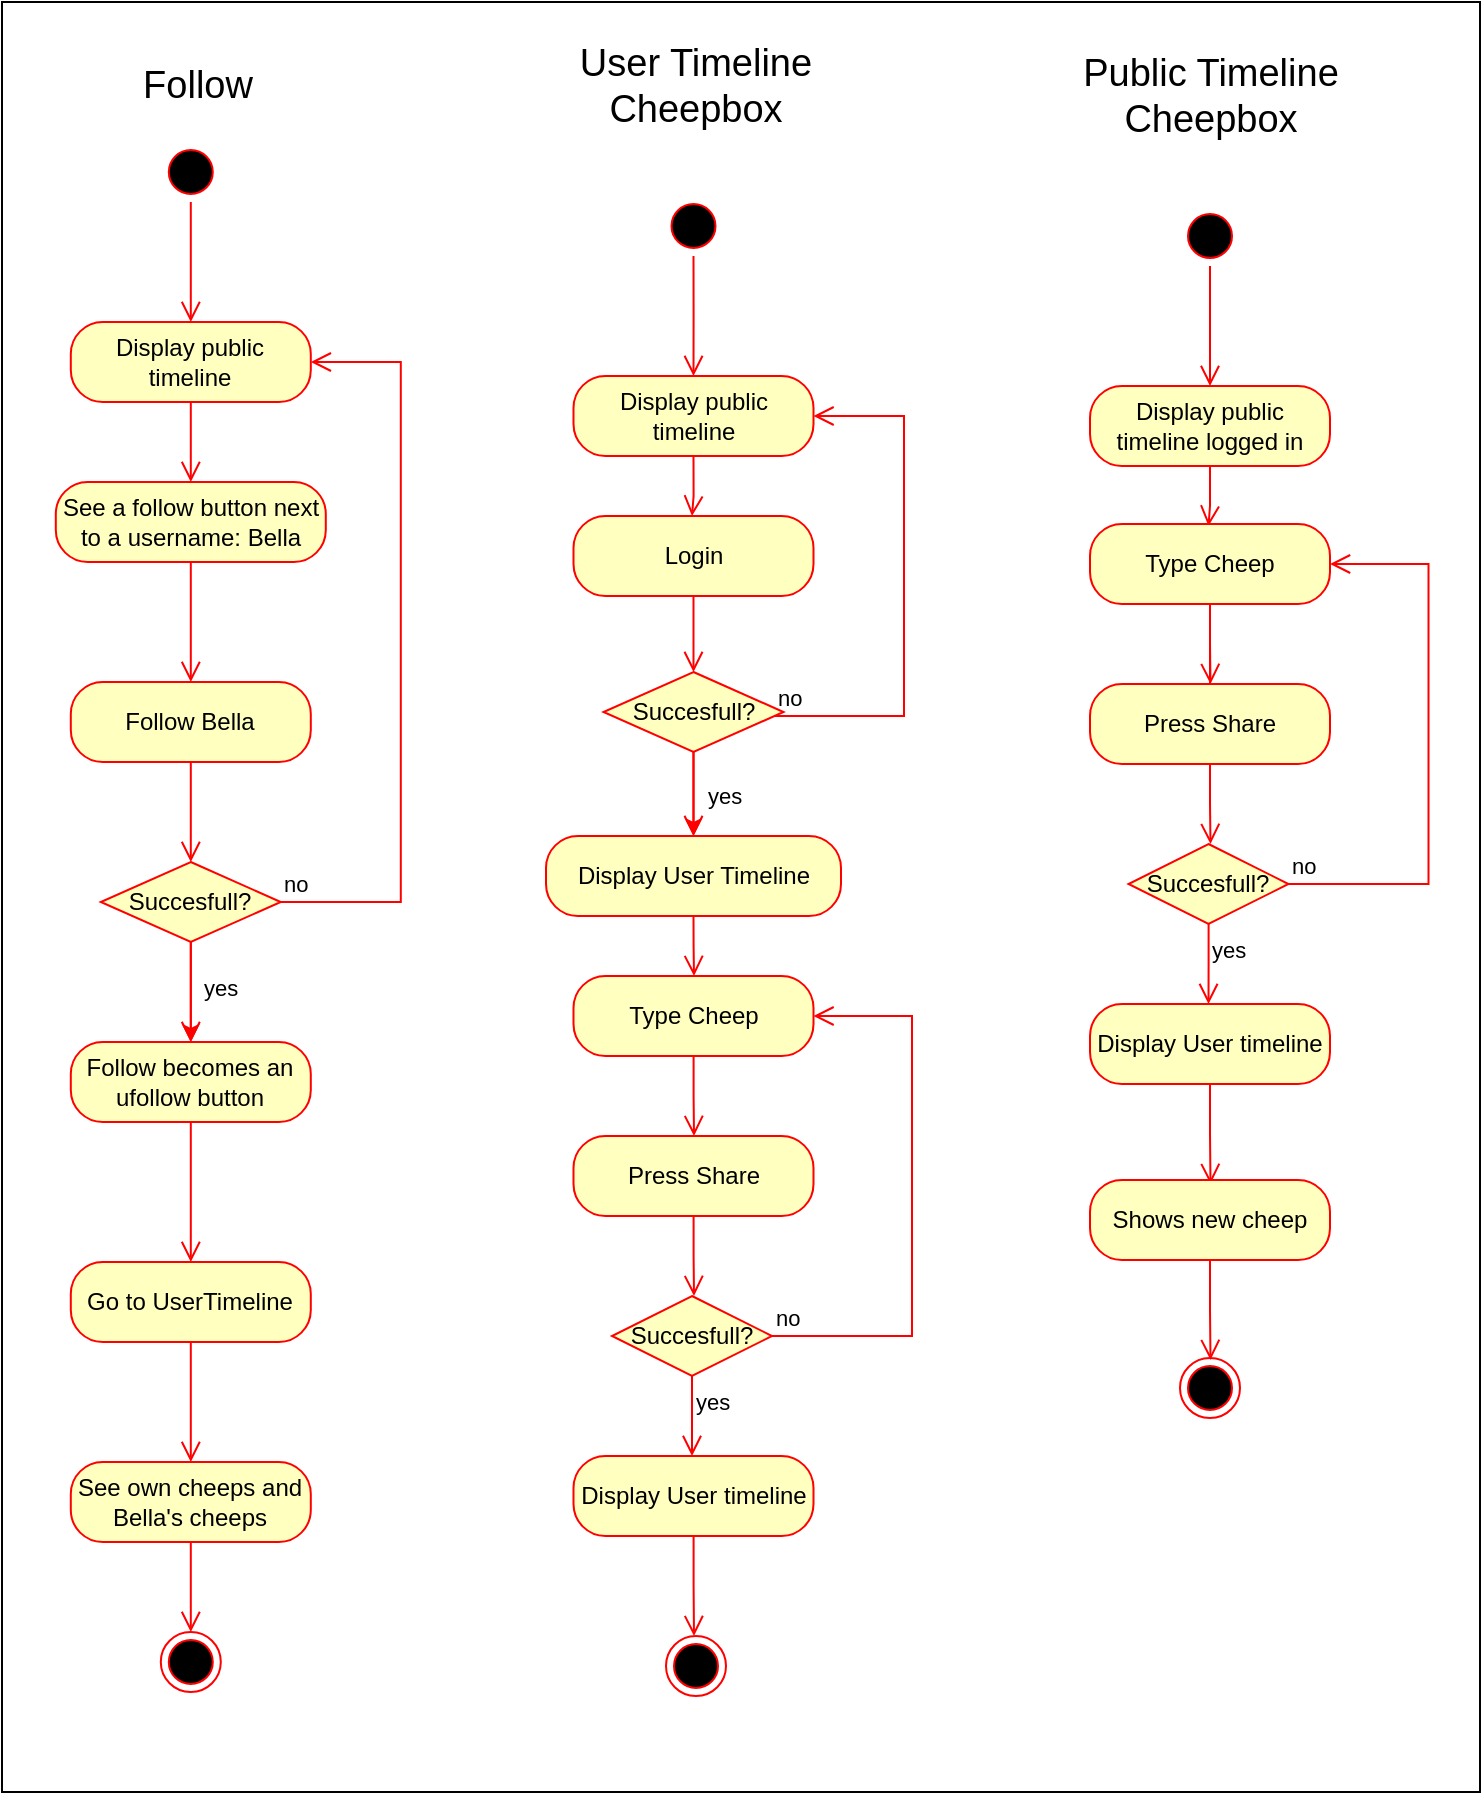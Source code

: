 <mxfile scale="1" border="15">
    <diagram id="T1P9fpR9Zt5OswFBoEtl" name="Page-1">
        <mxGraphModel dx="3357" dy="1423" grid="0" gridSize="10" guides="1" tooltips="1" connect="1" arrows="1" fold="1" page="1" pageScale="1" pageWidth="850" pageHeight="1100" background="#ffffff" math="0" shadow="0">
            <root>
                <mxCell id="0"/>
                <mxCell id="1" parent="0"/>
                <mxCell id="332" value="" style="rounded=0;whiteSpace=wrap;html=1;fontColor=#000000;fillColor=none;" parent="1" vertex="1">
                    <mxGeometry x="-1638" y="27" width="739" height="895" as="geometry"/>
                </mxCell>
                <mxCell id="162" value="" style="ellipse;html=1;shape=startState;fillColor=#000000;strokeColor=#ff0000;" parent="1" vertex="1">
                    <mxGeometry x="-1558.6" y="97" width="30" height="30" as="geometry"/>
                </mxCell>
                <mxCell id="163" value="" style="edgeStyle=orthogonalEdgeStyle;html=1;verticalAlign=bottom;endArrow=open;endSize=8;strokeColor=#ff0000;rounded=0;" parent="1" source="162" edge="1">
                    <mxGeometry relative="1" as="geometry">
                        <mxPoint x="-1543.6" y="187" as="targetPoint"/>
                    </mxGeometry>
                </mxCell>
                <mxCell id="164" style="edgeStyle=orthogonalEdgeStyle;rounded=0;orthogonalLoop=1;jettySize=auto;html=1;exitX=0.5;exitY=1;exitDx=0;exitDy=0;" parent="1" edge="1">
                    <mxGeometry relative="1" as="geometry">
                        <mxPoint x="-1543.6" y="237" as="sourcePoint"/>
                        <mxPoint x="-1543.6" y="237" as="targetPoint"/>
                    </mxGeometry>
                </mxCell>
                <mxCell id="165" value="Display public timeline" style="rounded=1;whiteSpace=wrap;html=1;arcSize=40;fontColor=#000000;fillColor=#ffffc0;strokeColor=#ff0000;" parent="1" vertex="1">
                    <mxGeometry x="-1603.6" y="187" width="120" height="40" as="geometry"/>
                </mxCell>
                <mxCell id="166" value="" style="edgeStyle=orthogonalEdgeStyle;html=1;verticalAlign=bottom;endArrow=open;endSize=8;strokeColor=#ff0000;rounded=0;exitX=0.5;exitY=1;exitDx=0;exitDy=0;" parent="1" source="165" edge="1">
                    <mxGeometry relative="1" as="geometry">
                        <mxPoint x="-1543.6" y="267" as="targetPoint"/>
                        <Array as="points">
                            <mxPoint x="-1543.6" y="247"/>
                            <mxPoint x="-1543.6" y="247"/>
                        </Array>
                    </mxGeometry>
                </mxCell>
                <mxCell id="167" style="edgeStyle=orthogonalEdgeStyle;rounded=0;orthogonalLoop=1;jettySize=auto;html=1;entryX=0.5;entryY=0;entryDx=0;entryDy=0;strokeColor=#FF0000;" parent="1" source="168" target="172" edge="1">
                    <mxGeometry relative="1" as="geometry"/>
                </mxCell>
                <mxCell id="168" value="Succesfull?&lt;br&gt;" style="rhombus;whiteSpace=wrap;html=1;fontColor=#000000;fillColor=#ffffc0;strokeColor=#ff0000;" parent="1" vertex="1">
                    <mxGeometry x="-1588.6" y="457" width="90" height="40" as="geometry"/>
                </mxCell>
                <mxCell id="169" value="no" style="edgeStyle=orthogonalEdgeStyle;html=1;align=left;verticalAlign=bottom;endArrow=open;endSize=8;strokeColor=#ff0000;rounded=0;entryX=1;entryY=0.5;entryDx=0;entryDy=0;fontColor=#000000;labelBackgroundColor=none;" parent="1" source="168" target="165" edge="1">
                    <mxGeometry x="-1" relative="1" as="geometry">
                        <mxPoint x="-1408.6" y="417" as="targetPoint"/>
                        <Array as="points">
                            <mxPoint x="-1438.6" y="477"/>
                            <mxPoint x="-1438.6" y="207"/>
                        </Array>
                    </mxGeometry>
                </mxCell>
                <mxCell id="170" value="Follow Bella" style="rounded=1;whiteSpace=wrap;html=1;arcSize=40;fontColor=#000000;fillColor=#ffffc0;strokeColor=#ff0000;" parent="1" vertex="1">
                    <mxGeometry x="-1603.6" y="367" width="120" height="40" as="geometry"/>
                </mxCell>
                <mxCell id="171" value="" style="edgeStyle=orthogonalEdgeStyle;html=1;verticalAlign=bottom;endArrow=open;endSize=8;strokeColor=#ff0000;rounded=0;exitX=0.5;exitY=1;exitDx=0;exitDy=0;" parent="1" edge="1">
                    <mxGeometry relative="1" as="geometry">
                        <mxPoint x="-1543.6" y="457" as="targetPoint"/>
                        <mxPoint x="-1540.541" y="407" as="sourcePoint"/>
                        <Array as="points">
                            <mxPoint x="-1543.6" y="427"/>
                            <mxPoint x="-1543.6" y="427"/>
                        </Array>
                    </mxGeometry>
                </mxCell>
                <mxCell id="172" value="Follow becomes an ufollow button" style="rounded=1;whiteSpace=wrap;html=1;arcSize=40;fontColor=#000000;fillColor=#ffffc0;strokeColor=#ff0000;" parent="1" vertex="1">
                    <mxGeometry x="-1603.6" y="547" width="120" height="40" as="geometry"/>
                </mxCell>
                <mxCell id="173" value="" style="edgeStyle=orthogonalEdgeStyle;html=1;verticalAlign=bottom;endArrow=open;endSize=8;strokeColor=#ff0000;rounded=0;" parent="1" source="172" edge="1">
                    <mxGeometry relative="1" as="geometry">
                        <mxPoint x="-1543.6" y="657" as="targetPoint"/>
                    </mxGeometry>
                </mxCell>
                <mxCell id="174" value="yes" style="edgeStyle=orthogonalEdgeStyle;html=1;align=left;verticalAlign=top;endArrow=open;endSize=8;strokeColor=#ff0000;rounded=0;entryX=0.5;entryY=0;entryDx=0;entryDy=0;exitX=0.5;exitY=1;exitDx=0;exitDy=0;labelBackgroundColor=none;fontColor=#000000;" parent="1" source="168" target="172" edge="1">
                    <mxGeometry x="-0.6" y="5" relative="1" as="geometry">
                        <mxPoint x="-1328.6" y="607" as="targetPoint"/>
                        <mxPoint x="-1328.6" y="547" as="sourcePoint"/>
                        <mxPoint as="offset"/>
                    </mxGeometry>
                </mxCell>
                <mxCell id="175" value="See a follow button next to a username: Bella" style="rounded=1;whiteSpace=wrap;html=1;arcSize=40;fontColor=#000000;fillColor=#ffffc0;strokeColor=#ff0000;" parent="1" vertex="1">
                    <mxGeometry x="-1611.1" y="267" width="135" height="40" as="geometry"/>
                </mxCell>
                <mxCell id="176" value="" style="edgeStyle=orthogonalEdgeStyle;html=1;verticalAlign=bottom;endArrow=open;endSize=8;strokeColor=#ff0000;rounded=0;" parent="1" source="175" edge="1">
                    <mxGeometry relative="1" as="geometry">
                        <mxPoint x="-1543.6" y="367" as="targetPoint"/>
                    </mxGeometry>
                </mxCell>
                <mxCell id="177" value="Go to UserTimeline" style="rounded=1;whiteSpace=wrap;html=1;arcSize=40;fontColor=#000000;fillColor=#ffffc0;strokeColor=#ff0000;" parent="1" vertex="1">
                    <mxGeometry x="-1603.6" y="657" width="120" height="40" as="geometry"/>
                </mxCell>
                <mxCell id="178" value="" style="edgeStyle=orthogonalEdgeStyle;html=1;verticalAlign=bottom;endArrow=open;endSize=8;strokeColor=#ff0000;rounded=0;" parent="1" source="177" edge="1">
                    <mxGeometry relative="1" as="geometry">
                        <mxPoint x="-1543.6" y="757" as="targetPoint"/>
                    </mxGeometry>
                </mxCell>
                <mxCell id="179" value="See own cheeps and Bella's cheeps" style="rounded=1;whiteSpace=wrap;html=1;arcSize=40;fontColor=#000000;fillColor=#ffffc0;strokeColor=#ff0000;" parent="1" vertex="1">
                    <mxGeometry x="-1603.6" y="757" width="120" height="40" as="geometry"/>
                </mxCell>
                <mxCell id="180" value="" style="edgeStyle=orthogonalEdgeStyle;html=1;verticalAlign=bottom;endArrow=open;endSize=8;strokeColor=#ff0000;rounded=0;" parent="1" source="179" target="181" edge="1">
                    <mxGeometry relative="1" as="geometry">
                        <mxPoint x="-1543.6" y="857" as="targetPoint"/>
                    </mxGeometry>
                </mxCell>
                <mxCell id="181" value="" style="ellipse;html=1;shape=endState;fillColor=#000000;strokeColor=#ff0000;" parent="1" vertex="1">
                    <mxGeometry x="-1558.6" y="842" width="30" height="30" as="geometry"/>
                </mxCell>
                <mxCell id="196" value="" style="ellipse;html=1;shape=startState;fillColor=#000000;strokeColor=#ff0000;" parent="1" vertex="1">
                    <mxGeometry x="-1049" y="129" width="30" height="30" as="geometry"/>
                </mxCell>
                <mxCell id="197" value="" style="edgeStyle=orthogonalEdgeStyle;html=1;verticalAlign=bottom;endArrow=open;endSize=8;strokeColor=#ff0000;rounded=0;" parent="1" source="196" edge="1">
                    <mxGeometry relative="1" as="geometry">
                        <mxPoint x="-1034.0" y="219" as="targetPoint"/>
                    </mxGeometry>
                </mxCell>
                <mxCell id="198" style="edgeStyle=orthogonalEdgeStyle;rounded=0;orthogonalLoop=1;jettySize=auto;html=1;exitX=0.5;exitY=1;exitDx=0;exitDy=0;" parent="1" edge="1">
                    <mxGeometry relative="1" as="geometry">
                        <mxPoint x="-1034.0" y="269" as="sourcePoint"/>
                        <mxPoint x="-1034.0" y="269" as="targetPoint"/>
                    </mxGeometry>
                </mxCell>
                <mxCell id="199" value="Display public timeline logged in" style="rounded=1;whiteSpace=wrap;html=1;arcSize=40;fontColor=#000000;fillColor=#ffffc0;strokeColor=#ff0000;" parent="1" vertex="1">
                    <mxGeometry x="-1094" y="219" width="120" height="40" as="geometry"/>
                </mxCell>
                <mxCell id="200" value="" style="edgeStyle=orthogonalEdgeStyle;html=1;verticalAlign=bottom;endArrow=open;endSize=8;strokeColor=#ff0000;rounded=0;exitX=0.5;exitY=1;exitDx=0;exitDy=0;" parent="1" source="199" edge="1">
                    <mxGeometry relative="1" as="geometry">
                        <mxPoint x="-1034.75" y="289" as="targetPoint"/>
                        <Array as="points">
                            <mxPoint x="-1034" y="279"/>
                            <mxPoint x="-1034" y="279"/>
                        </Array>
                    </mxGeometry>
                </mxCell>
                <mxCell id="207" value="" style="edgeStyle=orthogonalEdgeStyle;html=1;verticalAlign=bottom;endArrow=open;endSize=8;strokeColor=#ff0000;rounded=0;entryX=0.5;entryY=0;entryDx=0;entryDy=0;" parent="1" edge="1">
                    <mxGeometry relative="1" as="geometry">
                        <mxPoint x="-1034" y="399" as="targetPoint"/>
                        <mxPoint x="-1034" y="329" as="sourcePoint"/>
                    </mxGeometry>
                </mxCell>
                <mxCell id="208" value="Type Cheep" style="rounded=1;whiteSpace=wrap;html=1;arcSize=40;fontColor=#000000;fillColor=#ffffc0;strokeColor=#ff0000;" parent="1" vertex="1">
                    <mxGeometry x="-1094" y="288" width="120" height="40" as="geometry"/>
                </mxCell>
                <mxCell id="209" value="" style="edgeStyle=orthogonalEdgeStyle;html=1;verticalAlign=bottom;endArrow=open;endSize=8;strokeColor=#ff0000;rounded=0;" parent="1" source="208" edge="1">
                    <mxGeometry relative="1" as="geometry">
                        <mxPoint x="-1033.75" y="368" as="targetPoint"/>
                    </mxGeometry>
                </mxCell>
                <mxCell id="211" value="Press Share" style="rounded=1;whiteSpace=wrap;html=1;arcSize=40;fontColor=#000000;fillColor=#ffffc0;strokeColor=#ff0000;" parent="1" vertex="1">
                    <mxGeometry x="-1094" y="368" width="120" height="40" as="geometry"/>
                </mxCell>
                <mxCell id="212" value="" style="edgeStyle=orthogonalEdgeStyle;html=1;verticalAlign=bottom;endArrow=open;endSize=8;strokeColor=#ff0000;rounded=0;" parent="1" source="211" edge="1">
                    <mxGeometry relative="1" as="geometry">
                        <mxPoint x="-1033.75" y="448" as="targetPoint"/>
                    </mxGeometry>
                </mxCell>
                <mxCell id="213" value="Succesfull?" style="rhombus;whiteSpace=wrap;html=1;fontColor=#000000;fillColor=#ffffc0;strokeColor=#ff0000;" parent="1" vertex="1">
                    <mxGeometry x="-1074.75" y="448" width="80" height="40" as="geometry"/>
                </mxCell>
                <mxCell id="214" value="no" style="edgeStyle=orthogonalEdgeStyle;html=1;align=left;verticalAlign=bottom;endArrow=open;endSize=8;strokeColor=#ff0000;rounded=0;entryX=1;entryY=0.5;entryDx=0;entryDy=0;fontColor=#000000;labelBackgroundColor=none;" parent="1" source="213" target="208" edge="1">
                    <mxGeometry x="-1" relative="1" as="geometry">
                        <mxPoint x="-894.75" y="468" as="targetPoint"/>
                        <Array as="points">
                            <mxPoint x="-924.75" y="468"/>
                            <mxPoint x="-924.75" y="308"/>
                        </Array>
                    </mxGeometry>
                </mxCell>
                <mxCell id="215" value="yes" style="edgeStyle=orthogonalEdgeStyle;html=1;align=left;verticalAlign=top;endArrow=open;endSize=8;strokeColor=#ff0000;rounded=0;fontColor=#000000;labelBackgroundColor=none;" parent="1" source="213" edge="1">
                    <mxGeometry x="-1" relative="1" as="geometry">
                        <mxPoint x="-1034.75" y="528" as="targetPoint"/>
                    </mxGeometry>
                </mxCell>
                <mxCell id="216" value="Display User timeline" style="rounded=1;whiteSpace=wrap;html=1;arcSize=40;fontColor=#000000;fillColor=#ffffc0;strokeColor=#ff0000;" parent="1" vertex="1">
                    <mxGeometry x="-1094" y="528" width="120" height="40" as="geometry"/>
                </mxCell>
                <mxCell id="217" value="" style="edgeStyle=orthogonalEdgeStyle;html=1;verticalAlign=bottom;endArrow=open;endSize=8;strokeColor=#ff0000;rounded=0;" parent="1" source="216" edge="1">
                    <mxGeometry relative="1" as="geometry">
                        <mxPoint x="-1033.75" y="618" as="targetPoint"/>
                    </mxGeometry>
                </mxCell>
                <mxCell id="218" value="" style="ellipse;html=1;shape=endState;fillColor=#000000;strokeColor=#ff0000;" parent="1" vertex="1">
                    <mxGeometry x="-1049" y="705" width="30" height="30" as="geometry"/>
                </mxCell>
                <mxCell id="219" value="" style="ellipse;html=1;shape=startState;fillColor=#000000;strokeColor=#ff0000;" parent="1" vertex="1">
                    <mxGeometry x="-1307.25" y="124" width="30" height="30" as="geometry"/>
                </mxCell>
                <mxCell id="220" value="" style="edgeStyle=orthogonalEdgeStyle;html=1;verticalAlign=bottom;endArrow=open;endSize=8;strokeColor=#ff0000;rounded=0;" parent="1" source="219" edge="1">
                    <mxGeometry relative="1" as="geometry">
                        <mxPoint x="-1292.25" y="214" as="targetPoint"/>
                    </mxGeometry>
                </mxCell>
                <mxCell id="221" style="edgeStyle=orthogonalEdgeStyle;rounded=0;orthogonalLoop=1;jettySize=auto;html=1;exitX=0.5;exitY=1;exitDx=0;exitDy=0;" parent="1" edge="1">
                    <mxGeometry relative="1" as="geometry">
                        <mxPoint x="-1292.25" y="264" as="sourcePoint"/>
                        <mxPoint x="-1292.25" y="264" as="targetPoint"/>
                    </mxGeometry>
                </mxCell>
                <mxCell id="222" value="Display public timeline" style="rounded=1;whiteSpace=wrap;html=1;arcSize=40;fontColor=#000000;fillColor=#ffffc0;strokeColor=#ff0000;" parent="1" vertex="1">
                    <mxGeometry x="-1352.25" y="214" width="120" height="40" as="geometry"/>
                </mxCell>
                <mxCell id="223" value="" style="edgeStyle=orthogonalEdgeStyle;html=1;verticalAlign=bottom;endArrow=open;endSize=8;strokeColor=#ff0000;rounded=0;exitX=0.5;exitY=1;exitDx=0;exitDy=0;" parent="1" source="222" edge="1">
                    <mxGeometry relative="1" as="geometry">
                        <mxPoint x="-1293" y="284" as="targetPoint"/>
                        <Array as="points">
                            <mxPoint x="-1292.25" y="274"/>
                            <mxPoint x="-1292.25" y="274"/>
                        </Array>
                    </mxGeometry>
                </mxCell>
                <mxCell id="224" style="edgeStyle=orthogonalEdgeStyle;rounded=0;orthogonalLoop=1;jettySize=auto;html=1;entryX=0.5;entryY=0;entryDx=0;entryDy=0;strokeColor=#FF0000;" parent="1" source="225" target="227" edge="1">
                    <mxGeometry relative="1" as="geometry"/>
                </mxCell>
                <mxCell id="225" value="Succesfull?&lt;br&gt;" style="rhombus;whiteSpace=wrap;html=1;fontColor=#000000;fillColor=#ffffc0;strokeColor=#ff0000;" parent="1" vertex="1">
                    <mxGeometry x="-1337.25" y="362" width="90" height="40" as="geometry"/>
                </mxCell>
                <mxCell id="226" value="no" style="edgeStyle=orthogonalEdgeStyle;html=1;align=left;verticalAlign=bottom;endArrow=open;endSize=8;strokeColor=#ff0000;rounded=0;entryX=1;entryY=0.5;entryDx=0;entryDy=0;labelBackgroundColor=none;fontColor=#000000;" parent="1" source="225" target="222" edge="1">
                    <mxGeometry x="-1" relative="1" as="geometry">
                        <mxPoint x="-1157.25" y="444" as="targetPoint"/>
                        <Array as="points">
                            <mxPoint x="-1187" y="384"/>
                            <mxPoint x="-1187" y="234"/>
                        </Array>
                    </mxGeometry>
                </mxCell>
                <mxCell id="227" value="Display User Timeline" style="rounded=1;whiteSpace=wrap;html=1;arcSize=40;fontColor=#000000;fillColor=#ffffc0;strokeColor=#ff0000;" parent="1" vertex="1">
                    <mxGeometry x="-1366" y="444" width="147.5" height="40" as="geometry"/>
                </mxCell>
                <mxCell id="228" value="yes" style="edgeStyle=orthogonalEdgeStyle;html=1;align=left;verticalAlign=top;endArrow=open;endSize=8;strokeColor=#ff0000;rounded=0;entryX=0.5;entryY=0;entryDx=0;entryDy=0;exitX=0.5;exitY=1;exitDx=0;exitDy=0;labelBackgroundColor=none;fontColor=#000000;" parent="1" source="225" target="227" edge="1">
                    <mxGeometry x="-0.6" y="5" relative="1" as="geometry">
                        <mxPoint x="-1077.25" y="544" as="targetPoint"/>
                        <mxPoint x="-1077.25" y="484" as="sourcePoint"/>
                        <mxPoint as="offset"/>
                    </mxGeometry>
                </mxCell>
                <mxCell id="229" value="Login" style="rounded=1;whiteSpace=wrap;html=1;arcSize=40;fontColor=#000000;fillColor=#ffffc0;strokeColor=#ff0000;" parent="1" vertex="1">
                    <mxGeometry x="-1352.25" y="284" width="120" height="40" as="geometry"/>
                </mxCell>
                <mxCell id="230" value="" style="edgeStyle=orthogonalEdgeStyle;html=1;verticalAlign=bottom;endArrow=open;endSize=8;strokeColor=#ff0000;rounded=0;entryX=0.5;entryY=0;entryDx=0;entryDy=0;" parent="1" source="229" target="225" edge="1">
                    <mxGeometry relative="1" as="geometry">
                        <mxPoint x="-1292.25" y="394" as="targetPoint"/>
                    </mxGeometry>
                </mxCell>
                <mxCell id="231" value="Type Cheep" style="rounded=1;whiteSpace=wrap;html=1;arcSize=40;fontColor=#000000;fillColor=#ffffc0;strokeColor=#ff0000;" parent="1" vertex="1">
                    <mxGeometry x="-1352.25" y="514" width="120" height="40" as="geometry"/>
                </mxCell>
                <mxCell id="232" value="" style="edgeStyle=orthogonalEdgeStyle;html=1;verticalAlign=bottom;endArrow=open;endSize=8;strokeColor=#ff0000;rounded=0;" parent="1" source="231" edge="1">
                    <mxGeometry relative="1" as="geometry">
                        <mxPoint x="-1292" y="594" as="targetPoint"/>
                    </mxGeometry>
                </mxCell>
                <mxCell id="233" value="" style="edgeStyle=orthogonalEdgeStyle;html=1;verticalAlign=bottom;endArrow=open;endSize=8;strokeColor=#ff0000;rounded=0;exitX=0.5;exitY=1;exitDx=0;exitDy=0;" parent="1" source="227" edge="1">
                    <mxGeometry relative="1" as="geometry">
                        <mxPoint x="-1292" y="514" as="targetPoint"/>
                        <mxPoint x="-1173" y="554" as="sourcePoint"/>
                    </mxGeometry>
                </mxCell>
                <mxCell id="234" value="Press Share" style="rounded=1;whiteSpace=wrap;html=1;arcSize=40;fontColor=#000000;fillColor=#ffffc0;strokeColor=#ff0000;" parent="1" vertex="1">
                    <mxGeometry x="-1352.25" y="594" width="120" height="40" as="geometry"/>
                </mxCell>
                <mxCell id="235" value="" style="edgeStyle=orthogonalEdgeStyle;html=1;verticalAlign=bottom;endArrow=open;endSize=8;strokeColor=#ff0000;rounded=0;" parent="1" source="234" edge="1">
                    <mxGeometry relative="1" as="geometry">
                        <mxPoint x="-1292" y="674" as="targetPoint"/>
                    </mxGeometry>
                </mxCell>
                <mxCell id="236" value="Succesfull?" style="rhombus;whiteSpace=wrap;html=1;fontColor=#000000;fillColor=#ffffc0;strokeColor=#ff0000;" parent="1" vertex="1">
                    <mxGeometry x="-1333" y="674" width="80" height="40" as="geometry"/>
                </mxCell>
                <mxCell id="237" value="no" style="edgeStyle=orthogonalEdgeStyle;html=1;align=left;verticalAlign=bottom;endArrow=open;endSize=8;strokeColor=#ff0000;rounded=0;entryX=1;entryY=0.5;entryDx=0;entryDy=0;labelBackgroundColor=none;fontColor=#000000;" parent="1" source="236" target="231" edge="1">
                    <mxGeometry x="-1" relative="1" as="geometry">
                        <mxPoint x="-1153" y="694" as="targetPoint"/>
                        <Array as="points">
                            <mxPoint x="-1183" y="694"/>
                            <mxPoint x="-1183" y="534"/>
                        </Array>
                    </mxGeometry>
                </mxCell>
                <mxCell id="238" value="yes" style="edgeStyle=orthogonalEdgeStyle;html=1;align=left;verticalAlign=top;endArrow=open;endSize=8;strokeColor=#ff0000;rounded=0;labelBackgroundColor=none;fontColor=#000000;" parent="1" source="236" edge="1">
                    <mxGeometry x="-1" relative="1" as="geometry">
                        <mxPoint x="-1293" y="754" as="targetPoint"/>
                    </mxGeometry>
                </mxCell>
                <mxCell id="239" value="Display User timeline" style="rounded=1;whiteSpace=wrap;html=1;arcSize=40;fontColor=#000000;fillColor=#ffffc0;strokeColor=#ff0000;" parent="1" vertex="1">
                    <mxGeometry x="-1352.25" y="754" width="120" height="40" as="geometry"/>
                </mxCell>
                <mxCell id="240" value="" style="edgeStyle=orthogonalEdgeStyle;html=1;verticalAlign=bottom;endArrow=open;endSize=8;strokeColor=#ff0000;rounded=0;" parent="1" source="239" edge="1">
                    <mxGeometry relative="1" as="geometry">
                        <mxPoint x="-1292" y="844" as="targetPoint"/>
                    </mxGeometry>
                </mxCell>
                <mxCell id="241" value="" style="ellipse;html=1;shape=endState;fillColor=#000000;strokeColor=#ff0000;" parent="1" vertex="1">
                    <mxGeometry x="-1306" y="844" width="30" height="30" as="geometry"/>
                </mxCell>
                <mxCell id="242" value="&lt;font color=&quot;#000000&quot; style=&quot;font-size: 19px;&quot;&gt;User Timeline Cheepbox&lt;/font&gt;" style="text;html=1;strokeColor=none;fillColor=none;align=center;verticalAlign=middle;whiteSpace=wrap;rounded=0;" parent="1" vertex="1">
                    <mxGeometry x="-1351" y="54" width="120" height="30" as="geometry"/>
                </mxCell>
                <mxCell id="243" value="&lt;font color=&quot;#000000&quot; style=&quot;font-size: 19px;&quot;&gt;Public Timeline Cheepbox&lt;/font&gt;" style="text;html=1;strokeColor=none;fillColor=none;align=center;verticalAlign=middle;whiteSpace=wrap;rounded=0;" parent="1" vertex="1">
                    <mxGeometry x="-1100.5" y="59" width="133" height="30" as="geometry"/>
                </mxCell>
                <mxCell id="245" value="&lt;font color=&quot;#000000&quot; style=&quot;font-size: 19px;&quot;&gt;Follow&lt;/font&gt;" style="text;html=1;strokeColor=none;fillColor=none;align=center;verticalAlign=middle;whiteSpace=wrap;rounded=0;" parent="1" vertex="1">
                    <mxGeometry x="-1600.48" y="54" width="120" height="30" as="geometry"/>
                </mxCell>
                <mxCell id="330" value="Shows new cheep" style="rounded=1;whiteSpace=wrap;html=1;arcSize=40;fontColor=#000000;fillColor=#ffffc0;strokeColor=#ff0000;" parent="1" vertex="1">
                    <mxGeometry x="-1094" y="616" width="120" height="40" as="geometry"/>
                </mxCell>
                <mxCell id="331" value="" style="edgeStyle=orthogonalEdgeStyle;html=1;verticalAlign=bottom;endArrow=open;endSize=8;strokeColor=#ff0000;rounded=0;" parent="1" source="330" edge="1">
                    <mxGeometry relative="1" as="geometry">
                        <mxPoint x="-1033.75" y="706" as="targetPoint"/>
                    </mxGeometry>
                </mxCell>
            </root>
        </mxGraphModel>
    </diagram>
</mxfile>